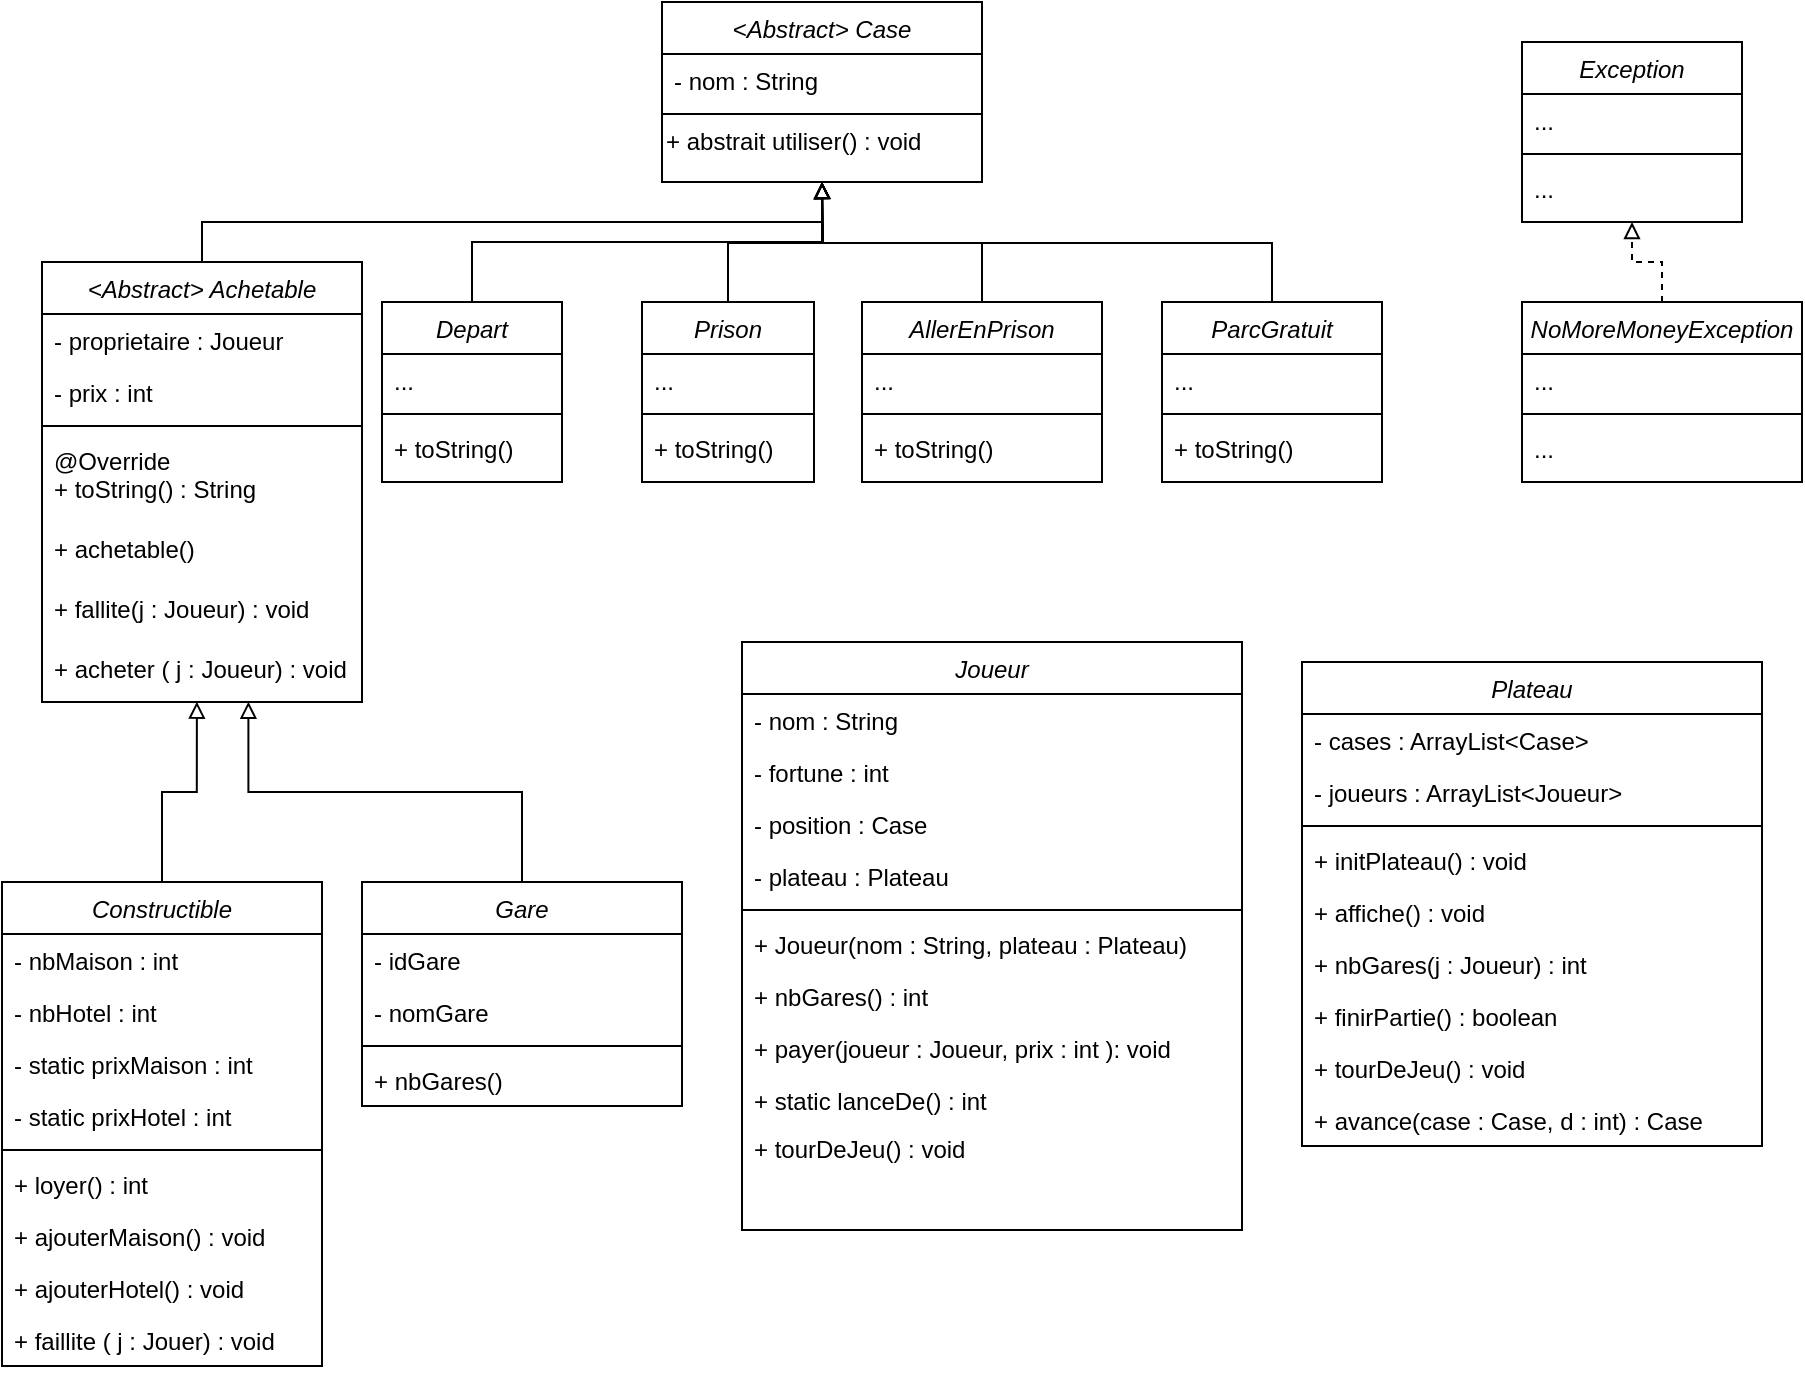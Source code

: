 <mxfile version="15.7.3" type="device"><diagram id="C5RBs43oDa-KdzZeNtuy" name="Page-1"><mxGraphModel dx="1577" dy="1170" grid="1" gridSize="10" guides="1" tooltips="1" connect="1" arrows="1" fold="1" page="1" pageScale="1" pageWidth="827" pageHeight="1169" math="0" shadow="0"><root><mxCell id="WIyWlLk6GJQsqaUBKTNV-0"/><mxCell id="WIyWlLk6GJQsqaUBKTNV-1" parent="WIyWlLk6GJQsqaUBKTNV-0"/><mxCell id="zkfFHV4jXpPFQw0GAbJ--0" value="&lt;Abstract&gt; Case" style="swimlane;fontStyle=2;align=center;verticalAlign=top;childLayout=stackLayout;horizontal=1;startSize=26;horizontalStack=0;resizeParent=1;resizeLast=0;collapsible=1;marginBottom=0;rounded=0;shadow=0;strokeWidth=1;" parent="WIyWlLk6GJQsqaUBKTNV-1" vertex="1"><mxGeometry x="360" y="20" width="160" height="90" as="geometry"><mxRectangle x="230" y="140" width="160" height="26" as="alternateBounds"/></mxGeometry></mxCell><mxCell id="E7dgi6KO7w2hSAVbR745-19" value="- nom : String" style="text;align=left;verticalAlign=top;spacingLeft=4;spacingRight=4;overflow=hidden;rotatable=0;points=[[0,0.5],[1,0.5]];portConstraint=eastwest;" parent="zkfFHV4jXpPFQw0GAbJ--0" vertex="1"><mxGeometry y="26" width="160" height="26" as="geometry"/></mxCell><mxCell id="zkfFHV4jXpPFQw0GAbJ--4" value="" style="line;html=1;strokeWidth=1;align=left;verticalAlign=middle;spacingTop=-1;spacingLeft=3;spacingRight=3;rotatable=0;labelPosition=right;points=[];portConstraint=eastwest;" parent="zkfFHV4jXpPFQw0GAbJ--0" vertex="1"><mxGeometry y="52" width="160" height="8" as="geometry"/></mxCell><mxCell id="E7dgi6KO7w2hSAVbR745-144" value="+ abstrait utiliser() : void" style="text;html=1;align=left;verticalAlign=middle;resizable=0;points=[];autosize=1;strokeColor=none;fillColor=none;" parent="zkfFHV4jXpPFQw0GAbJ--0" vertex="1"><mxGeometry y="60" width="160" height="20" as="geometry"/></mxCell><mxCell id="E7dgi6KO7w2hSAVbR745-142" style="edgeStyle=orthogonalEdgeStyle;rounded=0;orthogonalLoop=1;jettySize=auto;html=1;exitX=0.5;exitY=0;exitDx=0;exitDy=0;entryX=0.645;entryY=0.994;entryDx=0;entryDy=0;entryPerimeter=0;endArrow=block;endFill=0;" parent="WIyWlLk6GJQsqaUBKTNV-1" source="E7dgi6KO7w2hSAVbR745-0" target="E7dgi6KO7w2hSAVbR745-140" edge="1"><mxGeometry relative="1" as="geometry"/></mxCell><mxCell id="E7dgi6KO7w2hSAVbR745-0" value="Gare" style="swimlane;fontStyle=2;align=center;verticalAlign=top;childLayout=stackLayout;horizontal=1;startSize=26;horizontalStack=0;resizeParent=1;resizeLast=0;collapsible=1;marginBottom=0;rounded=0;shadow=0;strokeWidth=1;" parent="WIyWlLk6GJQsqaUBKTNV-1" vertex="1"><mxGeometry x="210" y="460" width="160" height="112" as="geometry"><mxRectangle x="230" y="140" width="160" height="26" as="alternateBounds"/></mxGeometry></mxCell><mxCell id="E7dgi6KO7w2hSAVbR745-3" value="- idGare" style="text;align=left;verticalAlign=top;spacingLeft=4;spacingRight=4;overflow=hidden;rotatable=0;points=[[0,0.5],[1,0.5]];portConstraint=eastwest;rounded=0;shadow=0;html=0;" parent="E7dgi6KO7w2hSAVbR745-0" vertex="1"><mxGeometry y="26" width="160" height="26" as="geometry"/></mxCell><mxCell id="E7dgi6KO7w2hSAVbR745-52" value="- nomGare" style="text;align=left;verticalAlign=top;spacingLeft=4;spacingRight=4;overflow=hidden;rotatable=0;points=[[0,0.5],[1,0.5]];portConstraint=eastwest;rounded=0;shadow=0;html=0;" parent="E7dgi6KO7w2hSAVbR745-0" vertex="1"><mxGeometry y="52" width="160" height="26" as="geometry"/></mxCell><mxCell id="E7dgi6KO7w2hSAVbR745-4" value="" style="line;html=1;strokeWidth=1;align=left;verticalAlign=middle;spacingTop=-1;spacingLeft=3;spacingRight=3;rotatable=0;labelPosition=right;points=[];portConstraint=eastwest;" parent="E7dgi6KO7w2hSAVbR745-0" vertex="1"><mxGeometry y="78" width="160" height="8" as="geometry"/></mxCell><mxCell id="E7dgi6KO7w2hSAVbR745-5" value="+ nbGares()" style="text;align=left;verticalAlign=top;spacingLeft=4;spacingRight=4;overflow=hidden;rotatable=0;points=[[0,0.5],[1,0.5]];portConstraint=eastwest;" parent="E7dgi6KO7w2hSAVbR745-0" vertex="1"><mxGeometry y="86" width="160" height="26" as="geometry"/></mxCell><mxCell id="E7dgi6KO7w2hSAVbR745-6" value="Plateau" style="swimlane;fontStyle=2;align=center;verticalAlign=top;childLayout=stackLayout;horizontal=1;startSize=26;horizontalStack=0;resizeParent=1;resizeLast=0;collapsible=1;marginBottom=0;rounded=0;shadow=0;strokeWidth=1;" parent="WIyWlLk6GJQsqaUBKTNV-1" vertex="1"><mxGeometry x="680" y="350" width="230" height="242" as="geometry"><mxRectangle x="230" y="140" width="160" height="26" as="alternateBounds"/></mxGeometry></mxCell><mxCell id="E7dgi6KO7w2hSAVbR745-8" value="- cases : ArrayList&lt;Case&gt;" style="text;align=left;verticalAlign=top;spacingLeft=4;spacingRight=4;overflow=hidden;rotatable=0;points=[[0,0.5],[1,0.5]];portConstraint=eastwest;rounded=0;shadow=0;html=0;" parent="E7dgi6KO7w2hSAVbR745-6" vertex="1"><mxGeometry y="26" width="230" height="26" as="geometry"/></mxCell><mxCell id="E7dgi6KO7w2hSAVbR745-9" value="- joueurs : ArrayList&lt;Joueur&gt;" style="text;align=left;verticalAlign=top;spacingLeft=4;spacingRight=4;overflow=hidden;rotatable=0;points=[[0,0.5],[1,0.5]];portConstraint=eastwest;rounded=0;shadow=0;html=0;" parent="E7dgi6KO7w2hSAVbR745-6" vertex="1"><mxGeometry y="52" width="230" height="26" as="geometry"/></mxCell><mxCell id="E7dgi6KO7w2hSAVbR745-10" value="" style="line;html=1;strokeWidth=1;align=left;verticalAlign=middle;spacingTop=-1;spacingLeft=3;spacingRight=3;rotatable=0;labelPosition=right;points=[];portConstraint=eastwest;" parent="E7dgi6KO7w2hSAVbR745-6" vertex="1"><mxGeometry y="78" width="230" height="8" as="geometry"/></mxCell><mxCell id="E7dgi6KO7w2hSAVbR745-11" value="+ initPlateau() : void" style="text;align=left;verticalAlign=top;spacingLeft=4;spacingRight=4;overflow=hidden;rotatable=0;points=[[0,0.5],[1,0.5]];portConstraint=eastwest;" parent="E7dgi6KO7w2hSAVbR745-6" vertex="1"><mxGeometry y="86" width="230" height="26" as="geometry"/></mxCell><mxCell id="E7dgi6KO7w2hSAVbR745-13" value="+ affiche() : void" style="text;align=left;verticalAlign=top;spacingLeft=4;spacingRight=4;overflow=hidden;rotatable=0;points=[[0,0.5],[1,0.5]];portConstraint=eastwest;" parent="E7dgi6KO7w2hSAVbR745-6" vertex="1"><mxGeometry y="112" width="230" height="26" as="geometry"/></mxCell><mxCell id="E7dgi6KO7w2hSAVbR745-18" value="+ nbGares(j : Joueur) : int" style="text;align=left;verticalAlign=top;spacingLeft=4;spacingRight=4;overflow=hidden;rotatable=0;points=[[0,0.5],[1,0.5]];portConstraint=eastwest;" parent="E7dgi6KO7w2hSAVbR745-6" vertex="1"><mxGeometry y="138" width="230" height="26" as="geometry"/></mxCell><mxCell id="E7dgi6KO7w2hSAVbR745-119" value="+ finirPartie() : boolean" style="text;align=left;verticalAlign=top;spacingLeft=4;spacingRight=4;overflow=hidden;rotatable=0;points=[[0,0.5],[1,0.5]];portConstraint=eastwest;" parent="E7dgi6KO7w2hSAVbR745-6" vertex="1"><mxGeometry y="164" width="230" height="26" as="geometry"/></mxCell><mxCell id="E7dgi6KO7w2hSAVbR745-120" value="+ tourDeJeu() : void" style="text;align=left;verticalAlign=top;spacingLeft=4;spacingRight=4;overflow=hidden;rotatable=0;points=[[0,0.5],[1,0.5]];portConstraint=eastwest;" parent="E7dgi6KO7w2hSAVbR745-6" vertex="1"><mxGeometry y="190" width="230" height="26" as="geometry"/></mxCell><mxCell id="E7dgi6KO7w2hSAVbR745-121" value="+ avance(case : Case, d : int) : Case" style="text;align=left;verticalAlign=top;spacingLeft=4;spacingRight=4;overflow=hidden;rotatable=0;points=[[0,0.5],[1,0.5]];portConstraint=eastwest;" parent="E7dgi6KO7w2hSAVbR745-6" vertex="1"><mxGeometry y="216" width="230" height="26" as="geometry"/></mxCell><mxCell id="E7dgi6KO7w2hSAVbR745-22" value="Joueur" style="swimlane;fontStyle=2;align=center;verticalAlign=top;childLayout=stackLayout;horizontal=1;startSize=26;horizontalStack=0;resizeParent=1;resizeLast=0;collapsible=1;marginBottom=0;rounded=0;shadow=0;strokeWidth=1;" parent="WIyWlLk6GJQsqaUBKTNV-1" vertex="1"><mxGeometry x="400" y="340" width="250" height="294" as="geometry"><mxRectangle x="230" y="140" width="160" height="26" as="alternateBounds"/></mxGeometry></mxCell><mxCell id="E7dgi6KO7w2hSAVbR745-23" value="- nom : String" style="text;align=left;verticalAlign=top;spacingLeft=4;spacingRight=4;overflow=hidden;rotatable=0;points=[[0,0.5],[1,0.5]];portConstraint=eastwest;rounded=0;shadow=0;html=0;" parent="E7dgi6KO7w2hSAVbR745-22" vertex="1"><mxGeometry y="26" width="250" height="26" as="geometry"/></mxCell><mxCell id="E7dgi6KO7w2hSAVbR745-88" value="- fortune : int" style="text;align=left;verticalAlign=top;spacingLeft=4;spacingRight=4;overflow=hidden;rotatable=0;points=[[0,0.5],[1,0.5]];portConstraint=eastwest;rounded=0;shadow=0;html=0;" parent="E7dgi6KO7w2hSAVbR745-22" vertex="1"><mxGeometry y="52" width="250" height="26" as="geometry"/></mxCell><mxCell id="E7dgi6KO7w2hSAVbR745-89" value="- position : Case" style="text;align=left;verticalAlign=top;spacingLeft=4;spacingRight=4;overflow=hidden;rotatable=0;points=[[0,0.5],[1,0.5]];portConstraint=eastwest;rounded=0;shadow=0;html=0;" parent="E7dgi6KO7w2hSAVbR745-22" vertex="1"><mxGeometry y="78" width="250" height="26" as="geometry"/></mxCell><mxCell id="E7dgi6KO7w2hSAVbR745-90" value="- plateau : Plateau" style="text;align=left;verticalAlign=top;spacingLeft=4;spacingRight=4;overflow=hidden;rotatable=0;points=[[0,0.5],[1,0.5]];portConstraint=eastwest;rounded=0;shadow=0;html=0;" parent="E7dgi6KO7w2hSAVbR745-22" vertex="1"><mxGeometry y="104" width="250" height="26" as="geometry"/></mxCell><mxCell id="E7dgi6KO7w2hSAVbR745-24" value="" style="line;html=1;strokeWidth=1;align=left;verticalAlign=middle;spacingTop=-1;spacingLeft=3;spacingRight=3;rotatable=0;labelPosition=right;points=[];portConstraint=eastwest;" parent="E7dgi6KO7w2hSAVbR745-22" vertex="1"><mxGeometry y="130" width="250" height="8" as="geometry"/></mxCell><mxCell id="E7dgi6KO7w2hSAVbR745-25" value="+ Joueur(nom : String, plateau : Plateau)" style="text;align=left;verticalAlign=top;spacingLeft=4;spacingRight=4;overflow=hidden;rotatable=0;points=[[0,0.5],[1,0.5]];portConstraint=eastwest;" parent="E7dgi6KO7w2hSAVbR745-22" vertex="1"><mxGeometry y="138" width="250" height="26" as="geometry"/></mxCell><mxCell id="E7dgi6KO7w2hSAVbR745-107" value="+ nbGares() : int" style="text;align=left;verticalAlign=top;spacingLeft=4;spacingRight=4;overflow=hidden;rotatable=0;points=[[0,0.5],[1,0.5]];portConstraint=eastwest;" parent="E7dgi6KO7w2hSAVbR745-22" vertex="1"><mxGeometry y="164" width="250" height="26" as="geometry"/></mxCell><mxCell id="E7dgi6KO7w2hSAVbR745-108" value="+ payer(joueur : Joueur, prix : int ): void" style="text;align=left;verticalAlign=top;spacingLeft=4;spacingRight=4;overflow=hidden;rotatable=0;points=[[0,0.5],[1,0.5]];portConstraint=eastwest;" parent="E7dgi6KO7w2hSAVbR745-22" vertex="1"><mxGeometry y="190" width="250" height="26" as="geometry"/></mxCell><mxCell id="E7dgi6KO7w2hSAVbR745-109" value="+ static lanceDe() : int" style="text;align=left;verticalAlign=top;spacingLeft=4;spacingRight=4;overflow=hidden;rotatable=0;points=[[0,0.5],[1,0.5]];portConstraint=eastwest;" parent="E7dgi6KO7w2hSAVbR745-22" vertex="1"><mxGeometry y="216" width="250" height="24" as="geometry"/></mxCell><mxCell id="E7dgi6KO7w2hSAVbR745-154" value="+ tourDeJeu() : void" style="text;align=left;verticalAlign=top;spacingLeft=4;spacingRight=4;overflow=hidden;rotatable=0;points=[[0,0.5],[1,0.5]];portConstraint=eastwest;" parent="E7dgi6KO7w2hSAVbR745-22" vertex="1"><mxGeometry y="240" width="250" height="24" as="geometry"/></mxCell><mxCell id="E7dgi6KO7w2hSAVbR745-92" style="edgeStyle=orthogonalEdgeStyle;rounded=0;orthogonalLoop=1;jettySize=auto;html=1;exitX=0.5;exitY=0;exitDx=0;exitDy=0;entryX=0.5;entryY=1;entryDx=0;entryDy=0;endArrow=block;endFill=0;" parent="WIyWlLk6GJQsqaUBKTNV-1" source="E7dgi6KO7w2hSAVbR745-26" target="zkfFHV4jXpPFQw0GAbJ--0" edge="1"><mxGeometry relative="1" as="geometry"><Array as="points"><mxPoint x="130" y="130"/><mxPoint x="440" y="130"/></Array></mxGeometry></mxCell><mxCell id="E7dgi6KO7w2hSAVbR745-26" value="&lt;Abstract&gt; Achetable" style="swimlane;fontStyle=2;align=center;verticalAlign=top;childLayout=stackLayout;horizontal=1;startSize=26;horizontalStack=0;resizeParent=1;resizeLast=0;collapsible=1;marginBottom=0;rounded=0;shadow=0;strokeWidth=1;" parent="WIyWlLk6GJQsqaUBKTNV-1" vertex="1"><mxGeometry x="50" y="150" width="160" height="220" as="geometry"><mxRectangle x="230" y="140" width="160" height="26" as="alternateBounds"/></mxGeometry></mxCell><mxCell id="E7dgi6KO7w2hSAVbR745-27" value="- proprietaire : Joueur" style="text;align=left;verticalAlign=top;spacingLeft=4;spacingRight=4;overflow=hidden;rotatable=0;points=[[0,0.5],[1,0.5]];portConstraint=eastwest;rounded=0;shadow=0;html=0;" parent="E7dgi6KO7w2hSAVbR745-26" vertex="1"><mxGeometry y="26" width="160" height="26" as="geometry"/></mxCell><mxCell id="E7dgi6KO7w2hSAVbR745-81" value="- prix : int" style="text;align=left;verticalAlign=top;spacingLeft=4;spacingRight=4;overflow=hidden;rotatable=0;points=[[0,0.5],[1,0.5]];portConstraint=eastwest;rounded=0;shadow=0;html=0;" parent="E7dgi6KO7w2hSAVbR745-26" vertex="1"><mxGeometry y="52" width="160" height="26" as="geometry"/></mxCell><mxCell id="E7dgi6KO7w2hSAVbR745-28" value="" style="line;html=1;strokeWidth=1;align=left;verticalAlign=middle;spacingTop=-1;spacingLeft=3;spacingRight=3;rotatable=0;labelPosition=right;points=[];portConstraint=eastwest;" parent="E7dgi6KO7w2hSAVbR745-26" vertex="1"><mxGeometry y="78" width="160" height="8" as="geometry"/></mxCell><mxCell id="E7dgi6KO7w2hSAVbR745-111" value="@Override&#10;+ toString() : String" style="text;align=left;verticalAlign=top;spacingLeft=4;spacingRight=4;overflow=hidden;rotatable=0;points=[[0,0.5],[1,0.5]];portConstraint=eastwest;" parent="E7dgi6KO7w2hSAVbR745-26" vertex="1"><mxGeometry y="86" width="160" height="44" as="geometry"/></mxCell><mxCell id="E7dgi6KO7w2hSAVbR745-29" value="+ achetable()" style="text;align=left;verticalAlign=top;spacingLeft=4;spacingRight=4;overflow=hidden;rotatable=0;points=[[0,0.5],[1,0.5]];portConstraint=eastwest;" parent="E7dgi6KO7w2hSAVbR745-26" vertex="1"><mxGeometry y="130" width="160" height="30" as="geometry"/></mxCell><mxCell id="E7dgi6KO7w2hSAVbR745-157" value="+ fallite(j : Joueur) : void" style="text;align=left;verticalAlign=top;spacingLeft=4;spacingRight=4;overflow=hidden;rotatable=0;points=[[0,0.5],[1,0.5]];portConstraint=eastwest;" parent="E7dgi6KO7w2hSAVbR745-26" vertex="1"><mxGeometry y="160" width="160" height="30" as="geometry"/></mxCell><mxCell id="E7dgi6KO7w2hSAVbR745-140" value="+ acheter ( j : Joueur) : void" style="text;align=left;verticalAlign=top;spacingLeft=4;spacingRight=4;overflow=hidden;rotatable=0;points=[[0,0.5],[1,0.5]];portConstraint=eastwest;" parent="E7dgi6KO7w2hSAVbR745-26" vertex="1"><mxGeometry y="190" width="160" height="30" as="geometry"/></mxCell><mxCell id="E7dgi6KO7w2hSAVbR745-141" style="edgeStyle=orthogonalEdgeStyle;rounded=0;orthogonalLoop=1;jettySize=auto;html=1;exitX=0.5;exitY=0;exitDx=0;exitDy=0;entryX=0.484;entryY=0.994;entryDx=0;entryDy=0;entryPerimeter=0;endArrow=block;endFill=0;" parent="WIyWlLk6GJQsqaUBKTNV-1" source="E7dgi6KO7w2hSAVbR745-30" target="E7dgi6KO7w2hSAVbR745-140" edge="1"><mxGeometry relative="1" as="geometry"/></mxCell><mxCell id="E7dgi6KO7w2hSAVbR745-30" value="Constructible" style="swimlane;fontStyle=2;align=center;verticalAlign=top;childLayout=stackLayout;horizontal=1;startSize=26;horizontalStack=0;resizeParent=1;resizeLast=0;collapsible=1;marginBottom=0;rounded=0;shadow=0;strokeWidth=1;" parent="WIyWlLk6GJQsqaUBKTNV-1" vertex="1"><mxGeometry x="30" y="460" width="160" height="242" as="geometry"><mxRectangle x="230" y="140" width="160" height="26" as="alternateBounds"/></mxGeometry></mxCell><mxCell id="E7dgi6KO7w2hSAVbR745-31" value="- nbMaison : int" style="text;align=left;verticalAlign=top;spacingLeft=4;spacingRight=4;overflow=hidden;rotatable=0;points=[[0,0.5],[1,0.5]];portConstraint=eastwest;rounded=0;shadow=0;html=0;" parent="E7dgi6KO7w2hSAVbR745-30" vertex="1"><mxGeometry y="26" width="160" height="26" as="geometry"/></mxCell><mxCell id="E7dgi6KO7w2hSAVbR745-82" value="- nbHotel : int" style="text;align=left;verticalAlign=top;spacingLeft=4;spacingRight=4;overflow=hidden;rotatable=0;points=[[0,0.5],[1,0.5]];portConstraint=eastwest;rounded=0;shadow=0;html=0;" parent="E7dgi6KO7w2hSAVbR745-30" vertex="1"><mxGeometry y="52" width="160" height="26" as="geometry"/></mxCell><mxCell id="E7dgi6KO7w2hSAVbR745-83" value="- static prixMaison : int" style="text;align=left;verticalAlign=top;spacingLeft=4;spacingRight=4;overflow=hidden;rotatable=0;points=[[0,0.5],[1,0.5]];portConstraint=eastwest;rounded=0;shadow=0;html=0;" parent="E7dgi6KO7w2hSAVbR745-30" vertex="1"><mxGeometry y="78" width="160" height="26" as="geometry"/></mxCell><mxCell id="E7dgi6KO7w2hSAVbR745-84" value="- static prixHotel : int" style="text;align=left;verticalAlign=top;spacingLeft=4;spacingRight=4;overflow=hidden;rotatable=0;points=[[0,0.5],[1,0.5]];portConstraint=eastwest;rounded=0;shadow=0;html=0;" parent="E7dgi6KO7w2hSAVbR745-30" vertex="1"><mxGeometry y="104" width="160" height="26" as="geometry"/></mxCell><mxCell id="E7dgi6KO7w2hSAVbR745-32" value="" style="line;html=1;strokeWidth=1;align=left;verticalAlign=middle;spacingTop=-1;spacingLeft=3;spacingRight=3;rotatable=0;labelPosition=right;points=[];portConstraint=eastwest;" parent="E7dgi6KO7w2hSAVbR745-30" vertex="1"><mxGeometry y="130" width="160" height="8" as="geometry"/></mxCell><mxCell id="E7dgi6KO7w2hSAVbR745-33" value="+ loyer() : int" style="text;align=left;verticalAlign=top;spacingLeft=4;spacingRight=4;overflow=hidden;rotatable=0;points=[[0,0.5],[1,0.5]];portConstraint=eastwest;" parent="E7dgi6KO7w2hSAVbR745-30" vertex="1"><mxGeometry y="138" width="160" height="26" as="geometry"/></mxCell><mxCell id="E7dgi6KO7w2hSAVbR745-85" value="+ ajouterMaison() : void" style="text;align=left;verticalAlign=top;spacingLeft=4;spacingRight=4;overflow=hidden;rotatable=0;points=[[0,0.5],[1,0.5]];portConstraint=eastwest;" parent="E7dgi6KO7w2hSAVbR745-30" vertex="1"><mxGeometry y="164" width="160" height="26" as="geometry"/></mxCell><mxCell id="E7dgi6KO7w2hSAVbR745-91" value="+ ajouterHotel() : void" style="text;align=left;verticalAlign=top;spacingLeft=4;spacingRight=4;overflow=hidden;rotatable=0;points=[[0,0.5],[1,0.5]];portConstraint=eastwest;" parent="E7dgi6KO7w2hSAVbR745-30" vertex="1"><mxGeometry y="190" width="160" height="26" as="geometry"/></mxCell><mxCell id="E7dgi6KO7w2hSAVbR745-159" value="+ faillite ( j : Jouer) : void" style="text;align=left;verticalAlign=top;spacingLeft=4;spacingRight=4;overflow=hidden;rotatable=0;points=[[0,0.5],[1,0.5]];portConstraint=eastwest;" parent="E7dgi6KO7w2hSAVbR745-30" vertex="1"><mxGeometry y="216" width="160" height="26" as="geometry"/></mxCell><mxCell id="E7dgi6KO7w2hSAVbR745-94" style="edgeStyle=orthogonalEdgeStyle;rounded=0;orthogonalLoop=1;jettySize=auto;html=1;exitX=0.5;exitY=0;exitDx=0;exitDy=0;endArrow=block;endFill=0;" parent="WIyWlLk6GJQsqaUBKTNV-1" source="E7dgi6KO7w2hSAVbR745-65" edge="1"><mxGeometry relative="1" as="geometry"><mxPoint x="440" y="110" as="targetPoint"/></mxGeometry></mxCell><mxCell id="E7dgi6KO7w2hSAVbR745-65" value="Prison" style="swimlane;fontStyle=2;align=center;verticalAlign=top;childLayout=stackLayout;horizontal=1;startSize=26;horizontalStack=0;resizeParent=1;resizeLast=0;collapsible=1;marginBottom=0;rounded=0;shadow=0;strokeWidth=1;" parent="WIyWlLk6GJQsqaUBKTNV-1" vertex="1"><mxGeometry x="350" y="170" width="86" height="90" as="geometry"><mxRectangle x="230" y="140" width="160" height="26" as="alternateBounds"/></mxGeometry></mxCell><mxCell id="E7dgi6KO7w2hSAVbR745-66" value="..." style="text;align=left;verticalAlign=top;spacingLeft=4;spacingRight=4;overflow=hidden;rotatable=0;points=[[0,0.5],[1,0.5]];portConstraint=eastwest;rounded=0;shadow=0;html=0;" parent="E7dgi6KO7w2hSAVbR745-65" vertex="1"><mxGeometry y="26" width="86" height="26" as="geometry"/></mxCell><mxCell id="E7dgi6KO7w2hSAVbR745-67" value="" style="line;html=1;strokeWidth=1;align=left;verticalAlign=middle;spacingTop=-1;spacingLeft=3;spacingRight=3;rotatable=0;labelPosition=right;points=[];portConstraint=eastwest;" parent="E7dgi6KO7w2hSAVbR745-65" vertex="1"><mxGeometry y="52" width="86" height="8" as="geometry"/></mxCell><mxCell id="E7dgi6KO7w2hSAVbR745-68" value="+ toString()" style="text;align=left;verticalAlign=top;spacingLeft=4;spacingRight=4;overflow=hidden;rotatable=0;points=[[0,0.5],[1,0.5]];portConstraint=eastwest;" parent="E7dgi6KO7w2hSAVbR745-65" vertex="1"><mxGeometry y="60" width="86" height="26" as="geometry"/></mxCell><mxCell id="E7dgi6KO7w2hSAVbR745-95" style="edgeStyle=orthogonalEdgeStyle;rounded=0;orthogonalLoop=1;jettySize=auto;html=1;exitX=0.5;exitY=0;exitDx=0;exitDy=0;endArrow=block;endFill=0;" parent="WIyWlLk6GJQsqaUBKTNV-1" source="E7dgi6KO7w2hSAVbR745-69" edge="1"><mxGeometry relative="1" as="geometry"><mxPoint x="440" y="110" as="targetPoint"/></mxGeometry></mxCell><mxCell id="E7dgi6KO7w2hSAVbR745-69" value="AllerEnPrison" style="swimlane;fontStyle=2;align=center;verticalAlign=top;childLayout=stackLayout;horizontal=1;startSize=26;horizontalStack=0;resizeParent=1;resizeLast=0;collapsible=1;marginBottom=0;rounded=0;shadow=0;strokeWidth=1;" parent="WIyWlLk6GJQsqaUBKTNV-1" vertex="1"><mxGeometry x="460" y="170" width="120" height="90" as="geometry"><mxRectangle x="230" y="140" width="160" height="26" as="alternateBounds"/></mxGeometry></mxCell><mxCell id="E7dgi6KO7w2hSAVbR745-70" value="..." style="text;align=left;verticalAlign=top;spacingLeft=4;spacingRight=4;overflow=hidden;rotatable=0;points=[[0,0.5],[1,0.5]];portConstraint=eastwest;rounded=0;shadow=0;html=0;" parent="E7dgi6KO7w2hSAVbR745-69" vertex="1"><mxGeometry y="26" width="120" height="26" as="geometry"/></mxCell><mxCell id="E7dgi6KO7w2hSAVbR745-71" value="" style="line;html=1;strokeWidth=1;align=left;verticalAlign=middle;spacingTop=-1;spacingLeft=3;spacingRight=3;rotatable=0;labelPosition=right;points=[];portConstraint=eastwest;" parent="E7dgi6KO7w2hSAVbR745-69" vertex="1"><mxGeometry y="52" width="120" height="8" as="geometry"/></mxCell><mxCell id="E7dgi6KO7w2hSAVbR745-72" value="+ toString()" style="text;align=left;verticalAlign=top;spacingLeft=4;spacingRight=4;overflow=hidden;rotatable=0;points=[[0,0.5],[1,0.5]];portConstraint=eastwest;" parent="E7dgi6KO7w2hSAVbR745-69" vertex="1"><mxGeometry y="60" width="120" height="26" as="geometry"/></mxCell><mxCell id="E7dgi6KO7w2hSAVbR745-93" style="edgeStyle=orthogonalEdgeStyle;rounded=0;orthogonalLoop=1;jettySize=auto;html=1;exitX=0.5;exitY=0;exitDx=0;exitDy=0;entryX=0.5;entryY=1;entryDx=0;entryDy=0;endArrow=block;endFill=0;" parent="WIyWlLk6GJQsqaUBKTNV-1" source="E7dgi6KO7w2hSAVbR745-73" target="zkfFHV4jXpPFQw0GAbJ--0" edge="1"><mxGeometry relative="1" as="geometry"/></mxCell><mxCell id="E7dgi6KO7w2hSAVbR745-73" value="Depart" style="swimlane;fontStyle=2;align=center;verticalAlign=top;childLayout=stackLayout;horizontal=1;startSize=26;horizontalStack=0;resizeParent=1;resizeLast=0;collapsible=1;marginBottom=0;rounded=0;shadow=0;strokeWidth=1;" parent="WIyWlLk6GJQsqaUBKTNV-1" vertex="1"><mxGeometry x="220" y="170" width="90" height="90" as="geometry"><mxRectangle x="230" y="140" width="160" height="26" as="alternateBounds"/></mxGeometry></mxCell><mxCell id="E7dgi6KO7w2hSAVbR745-74" value="..." style="text;align=left;verticalAlign=top;spacingLeft=4;spacingRight=4;overflow=hidden;rotatable=0;points=[[0,0.5],[1,0.5]];portConstraint=eastwest;rounded=0;shadow=0;html=0;" parent="E7dgi6KO7w2hSAVbR745-73" vertex="1"><mxGeometry y="26" width="90" height="26" as="geometry"/></mxCell><mxCell id="E7dgi6KO7w2hSAVbR745-75" value="" style="line;html=1;strokeWidth=1;align=left;verticalAlign=middle;spacingTop=-1;spacingLeft=3;spacingRight=3;rotatable=0;labelPosition=right;points=[];portConstraint=eastwest;" parent="E7dgi6KO7w2hSAVbR745-73" vertex="1"><mxGeometry y="52" width="90" height="8" as="geometry"/></mxCell><mxCell id="E7dgi6KO7w2hSAVbR745-76" value="+ toString()" style="text;align=left;verticalAlign=top;spacingLeft=4;spacingRight=4;overflow=hidden;rotatable=0;points=[[0,0.5],[1,0.5]];portConstraint=eastwest;" parent="E7dgi6KO7w2hSAVbR745-73" vertex="1"><mxGeometry y="60" width="90" height="26" as="geometry"/></mxCell><mxCell id="E7dgi6KO7w2hSAVbR745-96" style="edgeStyle=orthogonalEdgeStyle;rounded=0;orthogonalLoop=1;jettySize=auto;html=1;exitX=0.5;exitY=0;exitDx=0;exitDy=0;endArrow=block;endFill=0;" parent="WIyWlLk6GJQsqaUBKTNV-1" source="E7dgi6KO7w2hSAVbR745-77" edge="1"><mxGeometry relative="1" as="geometry"><mxPoint x="440" y="110" as="targetPoint"/></mxGeometry></mxCell><mxCell id="E7dgi6KO7w2hSAVbR745-77" value="ParcGratuit" style="swimlane;fontStyle=2;align=center;verticalAlign=top;childLayout=stackLayout;horizontal=1;startSize=26;horizontalStack=0;resizeParent=1;resizeLast=0;collapsible=1;marginBottom=0;rounded=0;shadow=0;strokeWidth=1;" parent="WIyWlLk6GJQsqaUBKTNV-1" vertex="1"><mxGeometry x="610" y="170" width="110" height="90" as="geometry"><mxRectangle x="230" y="140" width="160" height="26" as="alternateBounds"/></mxGeometry></mxCell><mxCell id="E7dgi6KO7w2hSAVbR745-78" value="..." style="text;align=left;verticalAlign=top;spacingLeft=4;spacingRight=4;overflow=hidden;rotatable=0;points=[[0,0.5],[1,0.5]];portConstraint=eastwest;rounded=0;shadow=0;html=0;" parent="E7dgi6KO7w2hSAVbR745-77" vertex="1"><mxGeometry y="26" width="110" height="26" as="geometry"/></mxCell><mxCell id="E7dgi6KO7w2hSAVbR745-79" value="" style="line;html=1;strokeWidth=1;align=left;verticalAlign=middle;spacingTop=-1;spacingLeft=3;spacingRight=3;rotatable=0;labelPosition=right;points=[];portConstraint=eastwest;" parent="E7dgi6KO7w2hSAVbR745-77" vertex="1"><mxGeometry y="52" width="110" height="8" as="geometry"/></mxCell><mxCell id="E7dgi6KO7w2hSAVbR745-80" value="+ toString()" style="text;align=left;verticalAlign=top;spacingLeft=4;spacingRight=4;overflow=hidden;rotatable=0;points=[[0,0.5],[1,0.5]];portConstraint=eastwest;" parent="E7dgi6KO7w2hSAVbR745-77" vertex="1"><mxGeometry y="60" width="110" height="26" as="geometry"/></mxCell><mxCell id="E7dgi6KO7w2hSAVbR745-97" value="Exception" style="swimlane;fontStyle=2;align=center;verticalAlign=top;childLayout=stackLayout;horizontal=1;startSize=26;horizontalStack=0;resizeParent=1;resizeLast=0;collapsible=1;marginBottom=0;rounded=0;shadow=0;strokeWidth=1;" parent="WIyWlLk6GJQsqaUBKTNV-1" vertex="1"><mxGeometry x="790" y="40" width="110" height="90" as="geometry"><mxRectangle x="230" y="140" width="160" height="26" as="alternateBounds"/></mxGeometry></mxCell><mxCell id="E7dgi6KO7w2hSAVbR745-98" value="..." style="text;align=left;verticalAlign=top;spacingLeft=4;spacingRight=4;overflow=hidden;rotatable=0;points=[[0,0.5],[1,0.5]];portConstraint=eastwest;rounded=0;shadow=0;html=0;" parent="E7dgi6KO7w2hSAVbR745-97" vertex="1"><mxGeometry y="26" width="110" height="26" as="geometry"/></mxCell><mxCell id="E7dgi6KO7w2hSAVbR745-99" value="" style="line;html=1;strokeWidth=1;align=left;verticalAlign=middle;spacingTop=-1;spacingLeft=3;spacingRight=3;rotatable=0;labelPosition=right;points=[];portConstraint=eastwest;" parent="E7dgi6KO7w2hSAVbR745-97" vertex="1"><mxGeometry y="52" width="110" height="8" as="geometry"/></mxCell><mxCell id="E7dgi6KO7w2hSAVbR745-100" value="..." style="text;align=left;verticalAlign=top;spacingLeft=4;spacingRight=4;overflow=hidden;rotatable=0;points=[[0,0.5],[1,0.5]];portConstraint=eastwest;" parent="E7dgi6KO7w2hSAVbR745-97" vertex="1"><mxGeometry y="60" width="110" height="26" as="geometry"/></mxCell><mxCell id="E7dgi6KO7w2hSAVbR745-158" style="edgeStyle=orthogonalEdgeStyle;rounded=0;orthogonalLoop=1;jettySize=auto;html=1;exitX=0.5;exitY=0;exitDx=0;exitDy=0;entryX=0.5;entryY=1;entryDx=0;entryDy=0;dashed=1;endArrow=block;endFill=0;" parent="WIyWlLk6GJQsqaUBKTNV-1" source="E7dgi6KO7w2hSAVbR745-101" target="E7dgi6KO7w2hSAVbR745-97" edge="1"><mxGeometry relative="1" as="geometry"/></mxCell><mxCell id="E7dgi6KO7w2hSAVbR745-101" value="NoMoreMoneyException" style="swimlane;fontStyle=2;align=center;verticalAlign=top;childLayout=stackLayout;horizontal=1;startSize=26;horizontalStack=0;resizeParent=1;resizeLast=0;collapsible=1;marginBottom=0;rounded=0;shadow=0;strokeWidth=1;" parent="WIyWlLk6GJQsqaUBKTNV-1" vertex="1"><mxGeometry x="790" y="170" width="140" height="90" as="geometry"><mxRectangle x="230" y="140" width="160" height="26" as="alternateBounds"/></mxGeometry></mxCell><mxCell id="E7dgi6KO7w2hSAVbR745-102" value="..." style="text;align=left;verticalAlign=top;spacingLeft=4;spacingRight=4;overflow=hidden;rotatable=0;points=[[0,0.5],[1,0.5]];portConstraint=eastwest;rounded=0;shadow=0;html=0;" parent="E7dgi6KO7w2hSAVbR745-101" vertex="1"><mxGeometry y="26" width="140" height="26" as="geometry"/></mxCell><mxCell id="E7dgi6KO7w2hSAVbR745-103" value="" style="line;html=1;strokeWidth=1;align=left;verticalAlign=middle;spacingTop=-1;spacingLeft=3;spacingRight=3;rotatable=0;labelPosition=right;points=[];portConstraint=eastwest;" parent="E7dgi6KO7w2hSAVbR745-101" vertex="1"><mxGeometry y="52" width="140" height="8" as="geometry"/></mxCell><mxCell id="E7dgi6KO7w2hSAVbR745-104" value="..." style="text;align=left;verticalAlign=top;spacingLeft=4;spacingRight=4;overflow=hidden;rotatable=0;points=[[0,0.5],[1,0.5]];portConstraint=eastwest;" parent="E7dgi6KO7w2hSAVbR745-101" vertex="1"><mxGeometry y="60" width="140" height="26" as="geometry"/></mxCell></root></mxGraphModel></diagram></mxfile>
